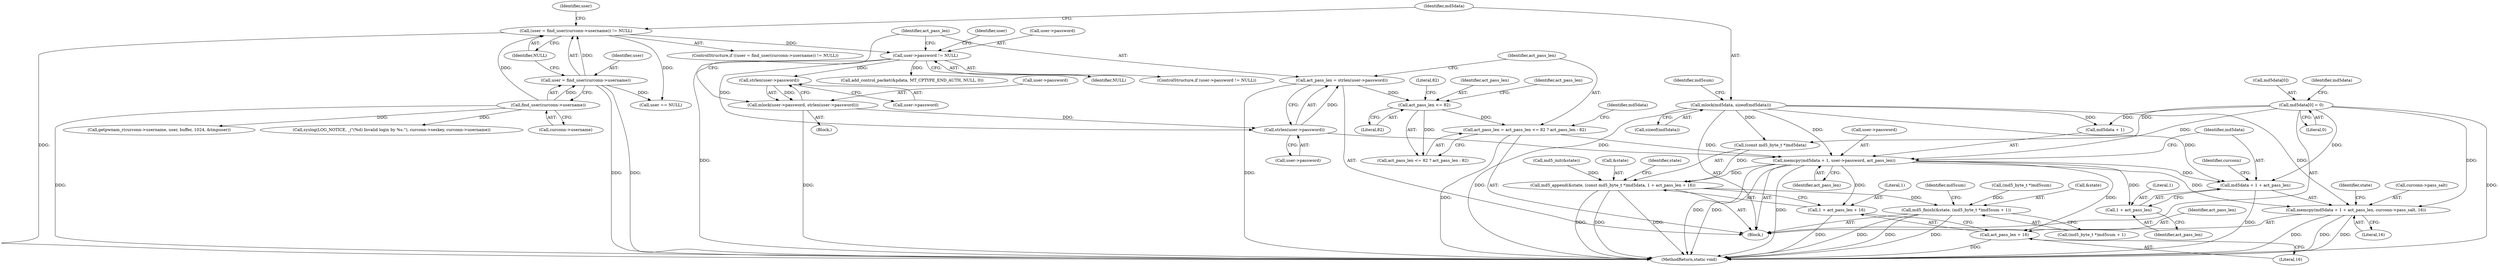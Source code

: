 digraph "0_MAC-Telnet_b69d11727d4f0f8cf719c79e3fb700f55ca03e9a_2@API" {
"1000191" [label="(Call,memcpy(md5data + 1, user->password, act_pass_len))"];
"1000186" [label="(Call,md5data[0] = 0)"];
"1000149" [label="(Call,mlock(md5data, sizeof(md5data)))"];
"1000174" [label="(Call,strlen(user->password))"];
"1000158" [label="(Call,user->password != NULL)"];
"1000139" [label="(Call,(user = find_user(curconn->username)) != NULL)"];
"1000140" [label="(Call,user = find_user(curconn->username))"];
"1000142" [label="(Call,find_user(curconn->username))"];
"1000164" [label="(Call,mlock(user->password, strlen(user->password)))"];
"1000168" [label="(Call,strlen(user->password))"];
"1000178" [label="(Call,act_pass_len = act_pass_len <= 82 ? act_pass_len : 82)"];
"1000181" [label="(Call,act_pass_len <= 82)"];
"1000172" [label="(Call,act_pass_len = strlen(user->password))"];
"1000199" [label="(Call,memcpy(md5data + 1 + act_pass_len, curconn->pass_salt, 16))"];
"1000200" [label="(Call,md5data + 1 + act_pass_len)"];
"1000202" [label="(Call,1 + act_pass_len)"];
"1000212" [label="(Call,md5_append(&state, (const md5_byte_t *)md5data, 1 + act_pass_len + 16))"];
"1000223" [label="(Call,md5_finish(&state, (md5_byte_t *)md5sum + 1))"];
"1000218" [label="(Call,1 + act_pass_len + 16)"];
"1000220" [label="(Call,act_pass_len + 16)"];
"1000211" [label="(Identifier,state)"];
"1000178" [label="(Call,act_pass_len = act_pass_len <= 82 ? act_pass_len : 82)"];
"1000219" [label="(Literal,1)"];
"1000277" [label="(Identifier,user)"];
"1000157" [label="(ControlStructure,if (user->password != NULL))"];
"1000195" [label="(Call,user->password)"];
"1000202" [label="(Call,1 + act_pass_len)"];
"1000143" [label="(Call,curconn->username)"];
"1000198" [label="(Identifier,act_pass_len)"];
"1000200" [label="(Call,md5data + 1 + act_pass_len)"];
"1000191" [label="(Call,memcpy(md5data + 1, user->password, act_pass_len))"];
"1000186" [label="(Call,md5data[0] = 0)"];
"1000150" [label="(Identifier,md5data)"];
"1000163" [label="(Block,)"];
"1000164" [label="(Call,mlock(user->password, strlen(user->password)))"];
"1000705" [label="(MethodReturn,static void)"];
"1000169" [label="(Call,user->password)"];
"1000276" [label="(Call,user == NULL)"];
"1000227" [label="(Call,(md5_byte_t *)md5sum)"];
"1000222" [label="(Literal,16)"];
"1000166" [label="(Identifier,user)"];
"1000182" [label="(Identifier,act_pass_len)"];
"1000224" [label="(Call,&state)"];
"1000209" [label="(Call,md5_init(&state))"];
"1000221" [label="(Identifier,act_pass_len)"];
"1000201" [label="(Identifier,md5data)"];
"1000187" [label="(Call,md5data[0])"];
"1000212" [label="(Call,md5_append(&state, (const md5_byte_t *)md5data, 1 + act_pass_len + 16))"];
"1000142" [label="(Call,find_user(curconn->username))"];
"1000165" [label="(Call,user->password)"];
"1000174" [label="(Call,strlen(user->password))"];
"1000180" [label="(Call,act_pass_len <= 82 ? act_pass_len : 82)"];
"1000208" [label="(Literal,16)"];
"1000192" [label="(Call,md5data + 1)"];
"1000206" [label="(Identifier,curconn)"];
"1000204" [label="(Identifier,act_pass_len)"];
"1000218" [label="(Call,1 + act_pass_len + 16)"];
"1000141" [label="(Identifier,user)"];
"1000226" [label="(Call,(md5_byte_t *)md5sum + 1)"];
"1000188" [label="(Identifier,md5data)"];
"1000184" [label="(Identifier,act_pass_len)"];
"1000215" [label="(Call,(const md5_byte_t *)md5data)"];
"1000220" [label="(Call,act_pass_len + 16)"];
"1000183" [label="(Literal,82)"];
"1000179" [label="(Identifier,act_pass_len)"];
"1000173" [label="(Identifier,act_pass_len)"];
"1000159" [label="(Call,user->password)"];
"1000203" [label="(Literal,1)"];
"1000213" [label="(Call,&state)"];
"1000181" [label="(Call,act_pass_len <= 82)"];
"1000162" [label="(Identifier,NULL)"];
"1000225" [label="(Identifier,state)"];
"1000190" [label="(Literal,0)"];
"1000223" [label="(Call,md5_finish(&state, (md5_byte_t *)md5sum + 1))"];
"1000140" [label="(Call,user = find_user(curconn->username))"];
"1000158" [label="(Call,user->password != NULL)"];
"1000168" [label="(Call,strlen(user->password))"];
"1000185" [label="(Literal,82)"];
"1000233" [label="(Identifier,md5sum)"];
"1000154" [label="(Identifier,md5sum)"];
"1000175" [label="(Call,user->password)"];
"1000138" [label="(ControlStructure,if ((user = find_user(curconn->username)) != NULL))"];
"1000146" [label="(Identifier,NULL)"];
"1000149" [label="(Call,mlock(md5data, sizeof(md5data)))"];
"1000256" [label="(Call,add_control_packet(&pdata, MT_CPTYPE_END_AUTH, NULL, 0))"];
"1000199" [label="(Call,memcpy(md5data + 1 + act_pass_len, curconn->pass_salt, 16))"];
"1000409" [label="(Call,getpwnam_r(curconn->username, user, buffer, 1024, &tmpuser))"];
"1000193" [label="(Identifier,md5data)"];
"1000151" [label="(Call,sizeof(md5data))"];
"1000139" [label="(Call,(user = find_user(curconn->username)) != NULL)"];
"1000147" [label="(Block,)"];
"1000172" [label="(Call,act_pass_len = strlen(user->password))"];
"1000205" [label="(Call,curconn->pass_salt)"];
"1000288" [label="(Call,syslog(LOG_NOTICE, _(\"(%d) Invalid login by %s.\"), curconn->seskey, curconn->username))"];
"1000191" -> "1000147"  [label="AST: "];
"1000191" -> "1000198"  [label="CFG: "];
"1000192" -> "1000191"  [label="AST: "];
"1000195" -> "1000191"  [label="AST: "];
"1000198" -> "1000191"  [label="AST: "];
"1000201" -> "1000191"  [label="CFG: "];
"1000191" -> "1000705"  [label="DDG: "];
"1000191" -> "1000705"  [label="DDG: "];
"1000191" -> "1000705"  [label="DDG: "];
"1000186" -> "1000191"  [label="DDG: "];
"1000149" -> "1000191"  [label="DDG: "];
"1000174" -> "1000191"  [label="DDG: "];
"1000178" -> "1000191"  [label="DDG: "];
"1000191" -> "1000199"  [label="DDG: "];
"1000191" -> "1000200"  [label="DDG: "];
"1000191" -> "1000202"  [label="DDG: "];
"1000191" -> "1000212"  [label="DDG: "];
"1000191" -> "1000218"  [label="DDG: "];
"1000191" -> "1000220"  [label="DDG: "];
"1000186" -> "1000147"  [label="AST: "];
"1000186" -> "1000190"  [label="CFG: "];
"1000187" -> "1000186"  [label="AST: "];
"1000190" -> "1000186"  [label="AST: "];
"1000193" -> "1000186"  [label="CFG: "];
"1000186" -> "1000705"  [label="DDG: "];
"1000186" -> "1000192"  [label="DDG: "];
"1000186" -> "1000199"  [label="DDG: "];
"1000186" -> "1000200"  [label="DDG: "];
"1000186" -> "1000215"  [label="DDG: "];
"1000149" -> "1000147"  [label="AST: "];
"1000149" -> "1000151"  [label="CFG: "];
"1000150" -> "1000149"  [label="AST: "];
"1000151" -> "1000149"  [label="AST: "];
"1000154" -> "1000149"  [label="CFG: "];
"1000149" -> "1000705"  [label="DDG: "];
"1000149" -> "1000192"  [label="DDG: "];
"1000149" -> "1000199"  [label="DDG: "];
"1000149" -> "1000200"  [label="DDG: "];
"1000149" -> "1000215"  [label="DDG: "];
"1000174" -> "1000172"  [label="AST: "];
"1000174" -> "1000175"  [label="CFG: "];
"1000175" -> "1000174"  [label="AST: "];
"1000172" -> "1000174"  [label="CFG: "];
"1000174" -> "1000172"  [label="DDG: "];
"1000158" -> "1000174"  [label="DDG: "];
"1000164" -> "1000174"  [label="DDG: "];
"1000158" -> "1000157"  [label="AST: "];
"1000158" -> "1000162"  [label="CFG: "];
"1000159" -> "1000158"  [label="AST: "];
"1000162" -> "1000158"  [label="AST: "];
"1000166" -> "1000158"  [label="CFG: "];
"1000173" -> "1000158"  [label="CFG: "];
"1000158" -> "1000705"  [label="DDG: "];
"1000139" -> "1000158"  [label="DDG: "];
"1000158" -> "1000168"  [label="DDG: "];
"1000158" -> "1000256"  [label="DDG: "];
"1000139" -> "1000138"  [label="AST: "];
"1000139" -> "1000146"  [label="CFG: "];
"1000140" -> "1000139"  [label="AST: "];
"1000146" -> "1000139"  [label="AST: "];
"1000150" -> "1000139"  [label="CFG: "];
"1000277" -> "1000139"  [label="CFG: "];
"1000139" -> "1000705"  [label="DDG: "];
"1000140" -> "1000139"  [label="DDG: "];
"1000142" -> "1000139"  [label="DDG: "];
"1000139" -> "1000276"  [label="DDG: "];
"1000140" -> "1000142"  [label="CFG: "];
"1000141" -> "1000140"  [label="AST: "];
"1000142" -> "1000140"  [label="AST: "];
"1000146" -> "1000140"  [label="CFG: "];
"1000140" -> "1000705"  [label="DDG: "];
"1000140" -> "1000705"  [label="DDG: "];
"1000142" -> "1000140"  [label="DDG: "];
"1000140" -> "1000276"  [label="DDG: "];
"1000142" -> "1000143"  [label="CFG: "];
"1000143" -> "1000142"  [label="AST: "];
"1000142" -> "1000705"  [label="DDG: "];
"1000142" -> "1000288"  [label="DDG: "];
"1000142" -> "1000409"  [label="DDG: "];
"1000164" -> "1000163"  [label="AST: "];
"1000164" -> "1000168"  [label="CFG: "];
"1000165" -> "1000164"  [label="AST: "];
"1000168" -> "1000164"  [label="AST: "];
"1000173" -> "1000164"  [label="CFG: "];
"1000164" -> "1000705"  [label="DDG: "];
"1000168" -> "1000164"  [label="DDG: "];
"1000168" -> "1000169"  [label="CFG: "];
"1000169" -> "1000168"  [label="AST: "];
"1000178" -> "1000147"  [label="AST: "];
"1000178" -> "1000180"  [label="CFG: "];
"1000179" -> "1000178"  [label="AST: "];
"1000180" -> "1000178"  [label="AST: "];
"1000188" -> "1000178"  [label="CFG: "];
"1000178" -> "1000705"  [label="DDG: "];
"1000181" -> "1000178"  [label="DDG: "];
"1000181" -> "1000180"  [label="AST: "];
"1000181" -> "1000183"  [label="CFG: "];
"1000182" -> "1000181"  [label="AST: "];
"1000183" -> "1000181"  [label="AST: "];
"1000184" -> "1000181"  [label="CFG: "];
"1000185" -> "1000181"  [label="CFG: "];
"1000172" -> "1000181"  [label="DDG: "];
"1000181" -> "1000180"  [label="DDG: "];
"1000172" -> "1000147"  [label="AST: "];
"1000173" -> "1000172"  [label="AST: "];
"1000179" -> "1000172"  [label="CFG: "];
"1000172" -> "1000705"  [label="DDG: "];
"1000199" -> "1000147"  [label="AST: "];
"1000199" -> "1000208"  [label="CFG: "];
"1000200" -> "1000199"  [label="AST: "];
"1000205" -> "1000199"  [label="AST: "];
"1000208" -> "1000199"  [label="AST: "];
"1000211" -> "1000199"  [label="CFG: "];
"1000199" -> "1000705"  [label="DDG: "];
"1000199" -> "1000705"  [label="DDG: "];
"1000199" -> "1000705"  [label="DDG: "];
"1000200" -> "1000202"  [label="CFG: "];
"1000201" -> "1000200"  [label="AST: "];
"1000202" -> "1000200"  [label="AST: "];
"1000206" -> "1000200"  [label="CFG: "];
"1000200" -> "1000705"  [label="DDG: "];
"1000202" -> "1000204"  [label="CFG: "];
"1000203" -> "1000202"  [label="AST: "];
"1000204" -> "1000202"  [label="AST: "];
"1000212" -> "1000147"  [label="AST: "];
"1000212" -> "1000218"  [label="CFG: "];
"1000213" -> "1000212"  [label="AST: "];
"1000215" -> "1000212"  [label="AST: "];
"1000218" -> "1000212"  [label="AST: "];
"1000225" -> "1000212"  [label="CFG: "];
"1000212" -> "1000705"  [label="DDG: "];
"1000212" -> "1000705"  [label="DDG: "];
"1000212" -> "1000705"  [label="DDG: "];
"1000209" -> "1000212"  [label="DDG: "];
"1000215" -> "1000212"  [label="DDG: "];
"1000212" -> "1000223"  [label="DDG: "];
"1000223" -> "1000147"  [label="AST: "];
"1000223" -> "1000226"  [label="CFG: "];
"1000224" -> "1000223"  [label="AST: "];
"1000226" -> "1000223"  [label="AST: "];
"1000233" -> "1000223"  [label="CFG: "];
"1000223" -> "1000705"  [label="DDG: "];
"1000223" -> "1000705"  [label="DDG: "];
"1000223" -> "1000705"  [label="DDG: "];
"1000227" -> "1000223"  [label="DDG: "];
"1000218" -> "1000220"  [label="CFG: "];
"1000219" -> "1000218"  [label="AST: "];
"1000220" -> "1000218"  [label="AST: "];
"1000218" -> "1000705"  [label="DDG: "];
"1000220" -> "1000222"  [label="CFG: "];
"1000221" -> "1000220"  [label="AST: "];
"1000222" -> "1000220"  [label="AST: "];
"1000220" -> "1000705"  [label="DDG: "];
}
